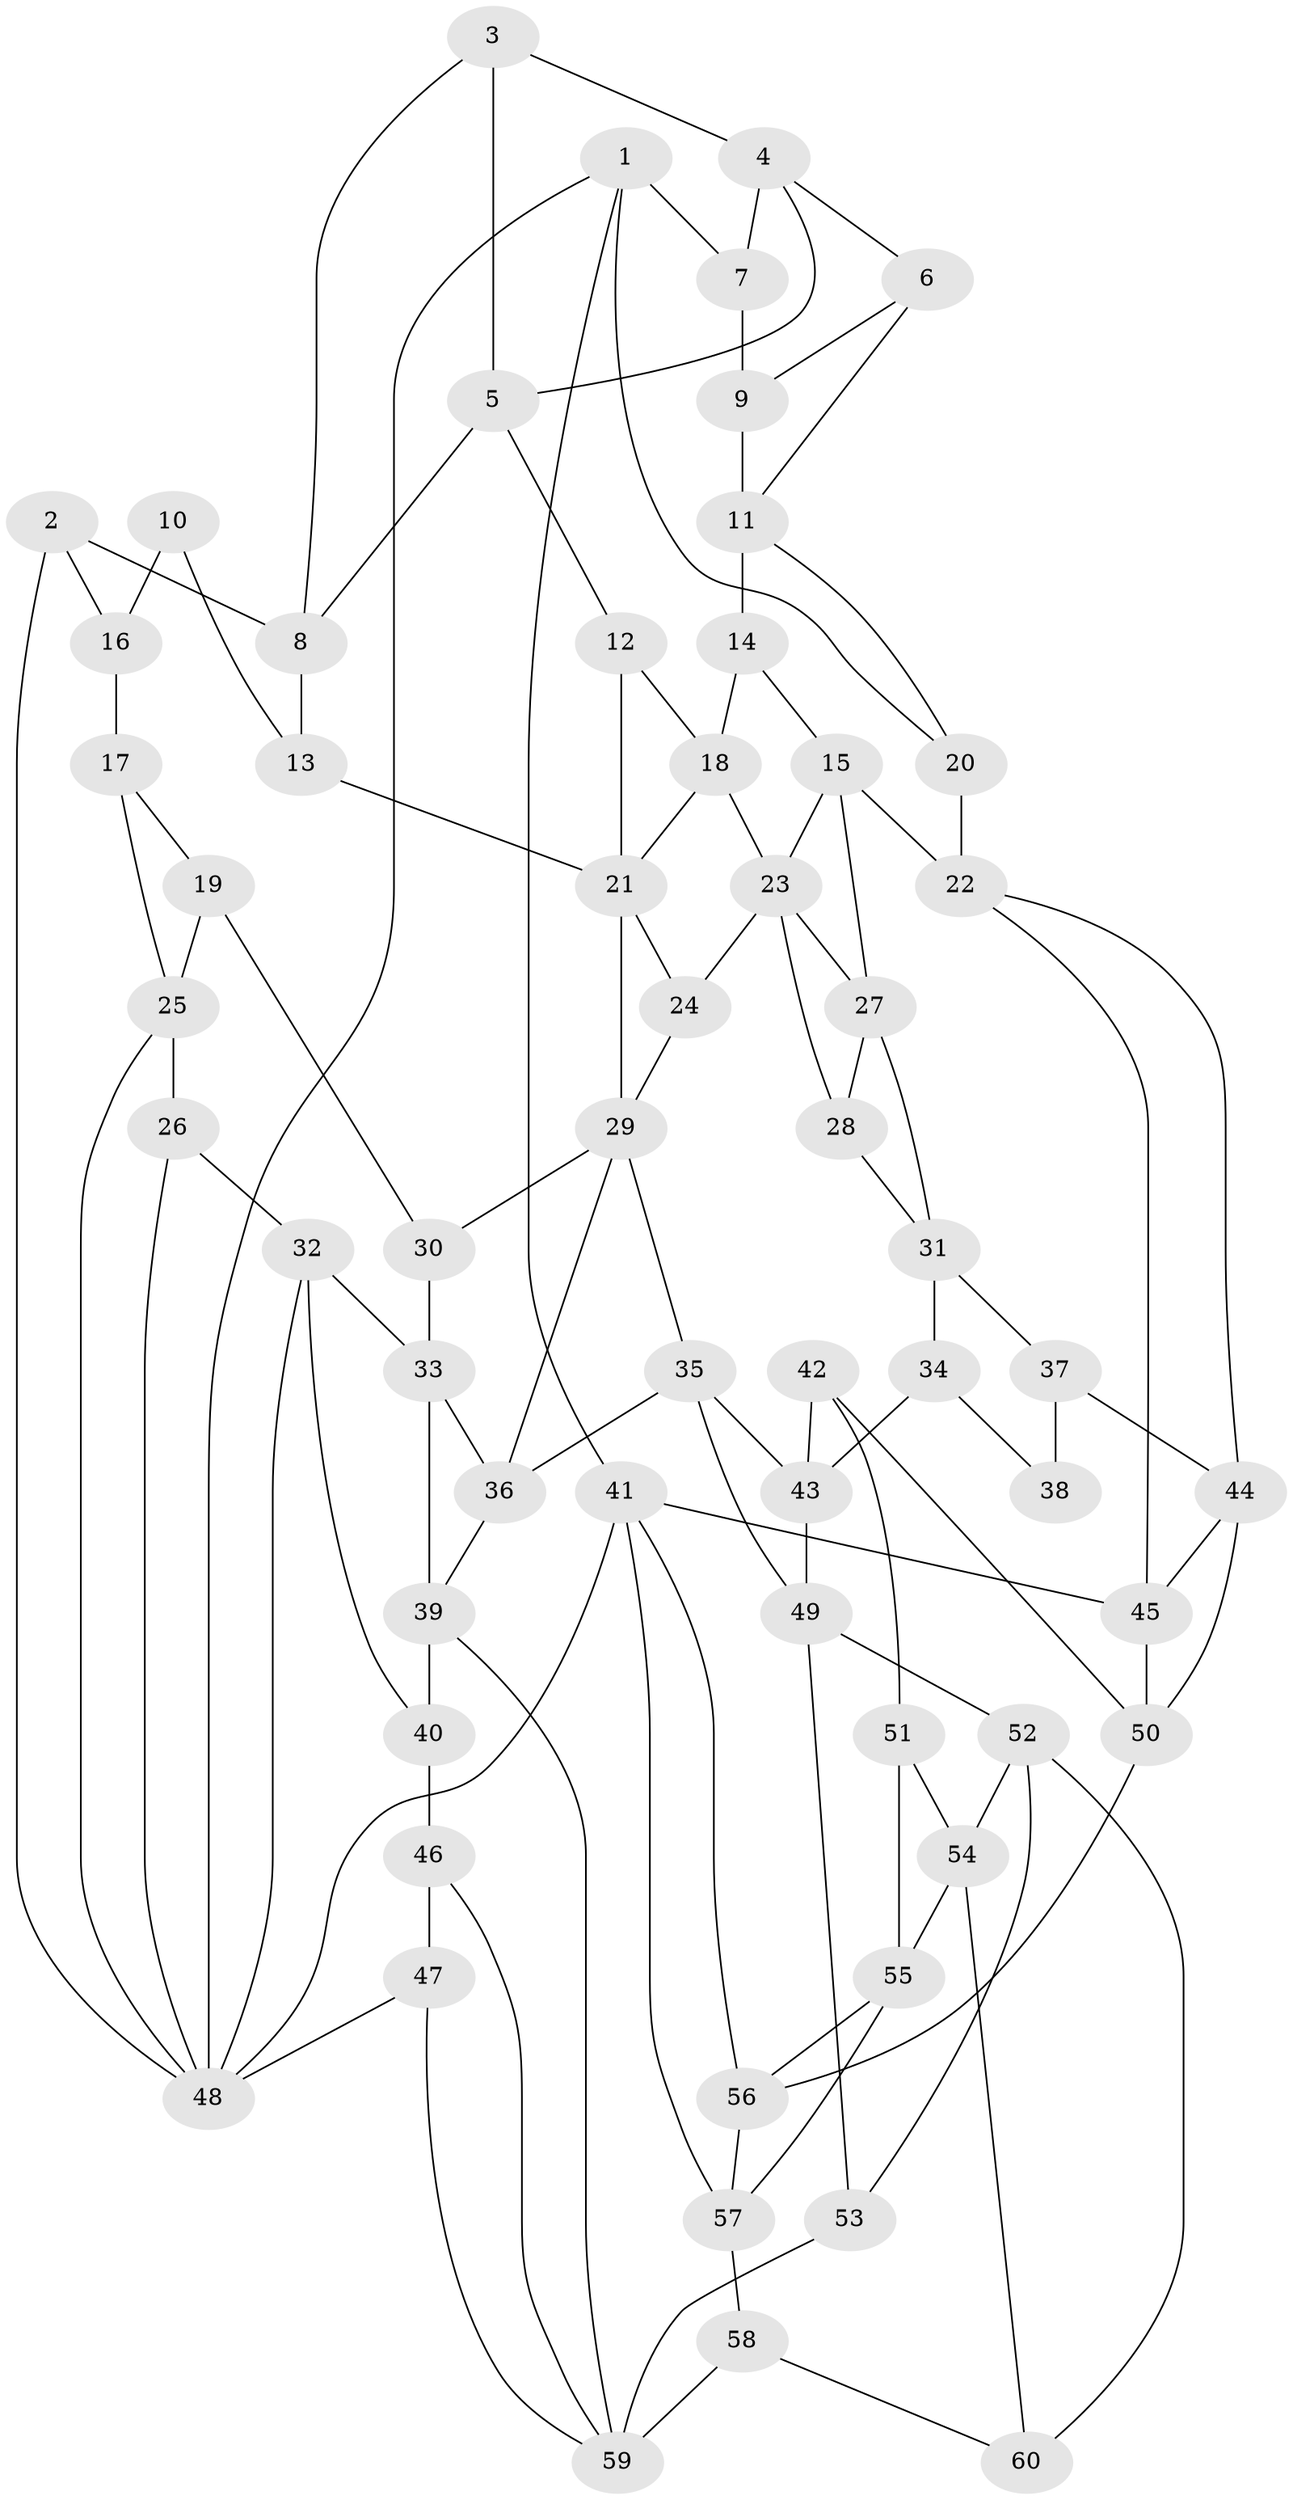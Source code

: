 // original degree distribution, {3: 0.02027027027027027, 6: 0.23648648648648649, 5: 0.5067567567567568, 4: 0.23648648648648649}
// Generated by graph-tools (version 1.1) at 2025/38/03/04/25 23:38:24]
// undirected, 60 vertices, 109 edges
graph export_dot {
  node [color=gray90,style=filled];
  1;
  2;
  3;
  4;
  5;
  6;
  7;
  8;
  9;
  10;
  11;
  12;
  13;
  14;
  15;
  16;
  17;
  18;
  19;
  20;
  21;
  22;
  23;
  24;
  25;
  26;
  27;
  28;
  29;
  30;
  31;
  32;
  33;
  34;
  35;
  36;
  37;
  38;
  39;
  40;
  41;
  42;
  43;
  44;
  45;
  46;
  47;
  48;
  49;
  50;
  51;
  52;
  53;
  54;
  55;
  56;
  57;
  58;
  59;
  60;
  1 -- 7 [weight=1.0];
  1 -- 20 [weight=1.0];
  1 -- 41 [weight=1.0];
  1 -- 48 [weight=1.0];
  2 -- 8 [weight=1.0];
  2 -- 16 [weight=1.0];
  2 -- 48 [weight=1.0];
  3 -- 4 [weight=1.0];
  3 -- 5 [weight=1.0];
  3 -- 8 [weight=1.0];
  4 -- 5 [weight=1.0];
  4 -- 6 [weight=1.0];
  4 -- 7 [weight=1.0];
  5 -- 8 [weight=1.0];
  5 -- 12 [weight=1.0];
  6 -- 9 [weight=1.0];
  6 -- 11 [weight=1.0];
  7 -- 9 [weight=3.0];
  8 -- 13 [weight=1.0];
  9 -- 11 [weight=2.0];
  10 -- 13 [weight=1.0];
  10 -- 16 [weight=2.0];
  11 -- 14 [weight=2.0];
  11 -- 20 [weight=1.0];
  12 -- 18 [weight=1.0];
  12 -- 21 [weight=1.0];
  13 -- 21 [weight=2.0];
  14 -- 15 [weight=1.0];
  14 -- 18 [weight=1.0];
  15 -- 22 [weight=1.0];
  15 -- 23 [weight=1.0];
  15 -- 27 [weight=1.0];
  16 -- 17 [weight=3.0];
  17 -- 19 [weight=1.0];
  17 -- 25 [weight=1.0];
  18 -- 21 [weight=1.0];
  18 -- 23 [weight=1.0];
  19 -- 25 [weight=1.0];
  19 -- 30 [weight=1.0];
  20 -- 22 [weight=2.0];
  21 -- 24 [weight=1.0];
  21 -- 29 [weight=1.0];
  22 -- 44 [weight=1.0];
  22 -- 45 [weight=1.0];
  23 -- 24 [weight=1.0];
  23 -- 27 [weight=1.0];
  23 -- 28 [weight=1.0];
  24 -- 29 [weight=1.0];
  25 -- 26 [weight=3.0];
  25 -- 48 [weight=1.0];
  26 -- 32 [weight=1.0];
  26 -- 48 [weight=1.0];
  27 -- 28 [weight=1.0];
  27 -- 31 [weight=1.0];
  28 -- 31 [weight=1.0];
  29 -- 30 [weight=1.0];
  29 -- 35 [weight=1.0];
  29 -- 36 [weight=1.0];
  30 -- 33 [weight=2.0];
  31 -- 34 [weight=1.0];
  31 -- 37 [weight=1.0];
  32 -- 33 [weight=2.0];
  32 -- 40 [weight=1.0];
  32 -- 48 [weight=1.0];
  33 -- 36 [weight=1.0];
  33 -- 39 [weight=1.0];
  34 -- 38 [weight=1.0];
  34 -- 43 [weight=1.0];
  35 -- 36 [weight=1.0];
  35 -- 43 [weight=1.0];
  35 -- 49 [weight=1.0];
  36 -- 39 [weight=1.0];
  37 -- 38 [weight=1.0];
  37 -- 44 [weight=2.0];
  39 -- 40 [weight=1.0];
  39 -- 59 [weight=1.0];
  40 -- 46 [weight=2.0];
  41 -- 45 [weight=1.0];
  41 -- 48 [weight=1.0];
  41 -- 56 [weight=1.0];
  41 -- 57 [weight=1.0];
  42 -- 43 [weight=1.0];
  42 -- 50 [weight=1.0];
  42 -- 51 [weight=1.0];
  43 -- 49 [weight=1.0];
  44 -- 45 [weight=1.0];
  44 -- 50 [weight=1.0];
  45 -- 50 [weight=1.0];
  46 -- 47 [weight=1.0];
  46 -- 59 [weight=1.0];
  47 -- 48 [weight=1.0];
  47 -- 59 [weight=1.0];
  49 -- 52 [weight=1.0];
  49 -- 53 [weight=1.0];
  50 -- 56 [weight=1.0];
  51 -- 54 [weight=1.0];
  51 -- 55 [weight=2.0];
  52 -- 53 [weight=1.0];
  52 -- 54 [weight=1.0];
  52 -- 60 [weight=1.0];
  53 -- 59 [weight=2.0];
  54 -- 55 [weight=2.0];
  54 -- 60 [weight=1.0];
  55 -- 56 [weight=1.0];
  55 -- 57 [weight=1.0];
  56 -- 57 [weight=1.0];
  57 -- 58 [weight=1.0];
  58 -- 59 [weight=1.0];
  58 -- 60 [weight=1.0];
}
